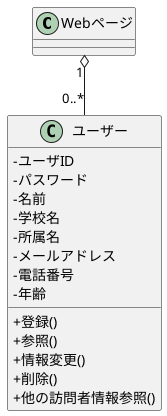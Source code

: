 @startuml 訪問者システムクラス図
skinparam classAttributeIconSize 0

class Webページ

class ユーザー {
  -ユーザID
  -パスワード
  -名前
  -学校名
  -所属名
  -メールアドレス
  -電話番号
  -年齢
  +登録()
  +参照()
  +情報変更()
  +削除()
  +他の訪問者情報参照()
}

Webページ "1" o-- "0..*" ユーザー

@enduml